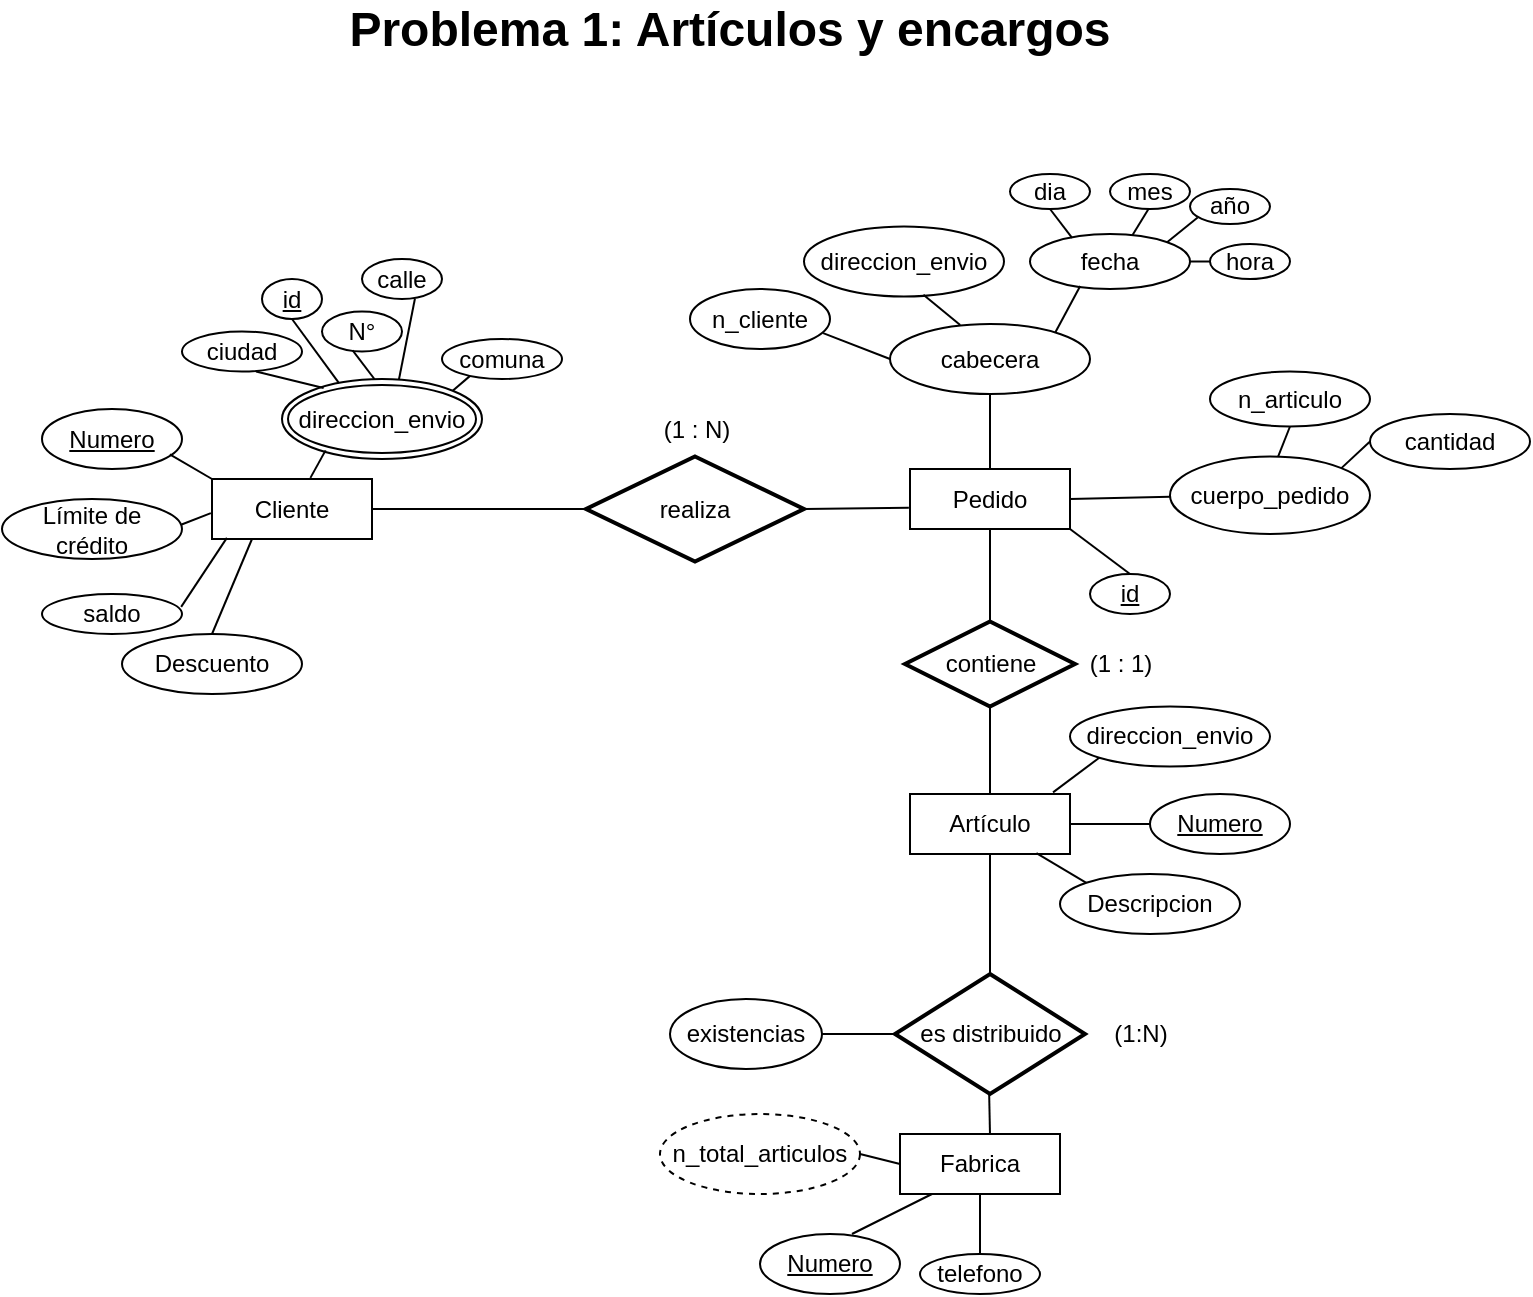 <mxfile version="26.2.14">
  <diagram name="Página-1" id="5zvCUDVExmnDYqEcgGTV">
    <mxGraphModel dx="731" dy="801" grid="1" gridSize="10" guides="1" tooltips="1" connect="1" arrows="1" fold="1" page="1" pageScale="1" pageWidth="827" pageHeight="1169" math="0" shadow="0">
      <root>
        <mxCell id="0" />
        <mxCell id="1" parent="0" />
        <mxCell id="52nS1y-p0WzkzDX7R_8c-1" value="Cliente" style="rounded=0;whiteSpace=wrap;html=1;" vertex="1" parent="1">
          <mxGeometry x="155" y="272.5" width="80" height="30" as="geometry" />
        </mxCell>
        <mxCell id="52nS1y-p0WzkzDX7R_8c-2" value="&lt;u&gt;Numero&lt;/u&gt;" style="ellipse;whiteSpace=wrap;html=1;" vertex="1" parent="1">
          <mxGeometry x="70" y="237.5" width="70" height="30" as="geometry" />
        </mxCell>
        <mxCell id="52nS1y-p0WzkzDX7R_8c-4" value="saldo" style="ellipse;whiteSpace=wrap;html=1;" vertex="1" parent="1">
          <mxGeometry x="70" y="330" width="70" height="20" as="geometry" />
        </mxCell>
        <mxCell id="52nS1y-p0WzkzDX7R_8c-6" value="Límite de crédito" style="ellipse;whiteSpace=wrap;html=1;" vertex="1" parent="1">
          <mxGeometry x="50" y="282.5" width="90" height="30" as="geometry" />
        </mxCell>
        <mxCell id="52nS1y-p0WzkzDX7R_8c-7" value="Descuento" style="ellipse;whiteSpace=wrap;html=1;" vertex="1" parent="1">
          <mxGeometry x="110" y="350" width="90" height="30" as="geometry" />
        </mxCell>
        <mxCell id="52nS1y-p0WzkzDX7R_8c-8" value="Artículo" style="rounded=0;whiteSpace=wrap;html=1;" vertex="1" parent="1">
          <mxGeometry x="504" y="430" width="80" height="30" as="geometry" />
        </mxCell>
        <mxCell id="52nS1y-p0WzkzDX7R_8c-9" value="&lt;u&gt;Numero&lt;/u&gt;" style="ellipse;whiteSpace=wrap;html=1;" vertex="1" parent="1">
          <mxGeometry x="624" y="430" width="70" height="30" as="geometry" />
        </mxCell>
        <mxCell id="52nS1y-p0WzkzDX7R_8c-10" value="direccion_envio" style="ellipse;whiteSpace=wrap;html=1;" vertex="1" parent="1">
          <mxGeometry x="584" y="386.25" width="100" height="30" as="geometry" />
        </mxCell>
        <mxCell id="52nS1y-p0WzkzDX7R_8c-12" value="Descripcion" style="ellipse;whiteSpace=wrap;html=1;" vertex="1" parent="1">
          <mxGeometry x="579" y="470" width="90" height="30" as="geometry" />
        </mxCell>
        <mxCell id="52nS1y-p0WzkzDX7R_8c-14" value="Pedido" style="rounded=0;whiteSpace=wrap;html=1;" vertex="1" parent="1">
          <mxGeometry x="504" y="267.5" width="80" height="30" as="geometry" />
        </mxCell>
        <mxCell id="52nS1y-p0WzkzDX7R_8c-15" value="n_cliente" style="ellipse;whiteSpace=wrap;html=1;" vertex="1" parent="1">
          <mxGeometry x="394" y="177.5" width="70" height="30" as="geometry" />
        </mxCell>
        <mxCell id="52nS1y-p0WzkzDX7R_8c-20" value="&lt;u&gt;id&lt;/u&gt;" style="ellipse;whiteSpace=wrap;html=1;" vertex="1" parent="1">
          <mxGeometry x="180" y="172.5" width="30" height="20" as="geometry" />
        </mxCell>
        <mxCell id="52nS1y-p0WzkzDX7R_8c-21" value="N°" style="ellipse;whiteSpace=wrap;html=1;" vertex="1" parent="1">
          <mxGeometry x="210" y="188.75" width="40" height="20" as="geometry" />
        </mxCell>
        <mxCell id="52nS1y-p0WzkzDX7R_8c-22" value="calle" style="ellipse;whiteSpace=wrap;html=1;" vertex="1" parent="1">
          <mxGeometry x="230" y="162.5" width="40" height="20" as="geometry" />
        </mxCell>
        <mxCell id="52nS1y-p0WzkzDX7R_8c-23" value="comuna" style="ellipse;whiteSpace=wrap;html=1;" vertex="1" parent="1">
          <mxGeometry x="270" y="202.5" width="60" height="20" as="geometry" />
        </mxCell>
        <mxCell id="52nS1y-p0WzkzDX7R_8c-24" value="ciudad" style="ellipse;whiteSpace=wrap;html=1;" vertex="1" parent="1">
          <mxGeometry x="140" y="198.75" width="60" height="20" as="geometry" />
        </mxCell>
        <mxCell id="52nS1y-p0WzkzDX7R_8c-33" value="direccion_envio" style="ellipse;shape=doubleEllipse;margin=3;whiteSpace=wrap;html=1;align=center;" vertex="1" parent="1">
          <mxGeometry x="190" y="222.5" width="100" height="40" as="geometry" />
        </mxCell>
        <mxCell id="52nS1y-p0WzkzDX7R_8c-35" value="Fabrica" style="rounded=0;whiteSpace=wrap;html=1;" vertex="1" parent="1">
          <mxGeometry x="499" y="600" width="80" height="30" as="geometry" />
        </mxCell>
        <mxCell id="52nS1y-p0WzkzDX7R_8c-37" value="es distribuido" style="strokeWidth=2;html=1;shape=mxgraph.flowchart.decision;whiteSpace=wrap;" vertex="1" parent="1">
          <mxGeometry x="496.5" y="520" width="95" height="60" as="geometry" />
        </mxCell>
        <mxCell id="52nS1y-p0WzkzDX7R_8c-38" value="(1:N)" style="text;html=1;align=center;verticalAlign=middle;resizable=0;points=[];autosize=1;strokeColor=none;fillColor=none;" vertex="1" parent="1">
          <mxGeometry x="594" y="535" width="50" height="30" as="geometry" />
        </mxCell>
        <mxCell id="52nS1y-p0WzkzDX7R_8c-42" value="direccion_envio" style="ellipse;whiteSpace=wrap;html=1;" vertex="1" parent="1">
          <mxGeometry x="451" y="146.25" width="100" height="35" as="geometry" />
        </mxCell>
        <mxCell id="52nS1y-p0WzkzDX7R_8c-44" value="n_articulo" style="ellipse;whiteSpace=wrap;html=1;" vertex="1" parent="1">
          <mxGeometry x="654" y="218.75" width="80" height="27.5" as="geometry" />
        </mxCell>
        <mxCell id="52nS1y-p0WzkzDX7R_8c-45" value="cantidad" style="ellipse;whiteSpace=wrap;html=1;" vertex="1" parent="1">
          <mxGeometry x="734" y="240" width="80" height="27.5" as="geometry" />
        </mxCell>
        <mxCell id="52nS1y-p0WzkzDX7R_8c-46" value="&lt;u&gt;id&lt;/u&gt;" style="ellipse;whiteSpace=wrap;html=1;" vertex="1" parent="1">
          <mxGeometry x="594" y="320" width="40" height="20" as="geometry" />
        </mxCell>
        <mxCell id="52nS1y-p0WzkzDX7R_8c-50" value="&lt;u&gt;Numero&lt;/u&gt;" style="ellipse;whiteSpace=wrap;html=1;" vertex="1" parent="1">
          <mxGeometry x="429" y="650" width="70" height="30" as="geometry" />
        </mxCell>
        <mxCell id="52nS1y-p0WzkzDX7R_8c-51" value="telefono" style="ellipse;whiteSpace=wrap;html=1;" vertex="1" parent="1">
          <mxGeometry x="509" y="660" width="60" height="20" as="geometry" />
        </mxCell>
        <mxCell id="52nS1y-p0WzkzDX7R_8c-52" value="cabecera" style="ellipse;whiteSpace=wrap;html=1;" vertex="1" parent="1">
          <mxGeometry x="494" y="195" width="100" height="35" as="geometry" />
        </mxCell>
        <mxCell id="52nS1y-p0WzkzDX7R_8c-54" value="fecha" style="ellipse;whiteSpace=wrap;html=1;" vertex="1" parent="1">
          <mxGeometry x="564" y="150" width="80" height="27.5" as="geometry" />
        </mxCell>
        <mxCell id="52nS1y-p0WzkzDX7R_8c-55" value="cuerpo_pedido" style="ellipse;whiteSpace=wrap;html=1;" vertex="1" parent="1">
          <mxGeometry x="634" y="261.25" width="100" height="38.75" as="geometry" />
        </mxCell>
        <mxCell id="52nS1y-p0WzkzDX7R_8c-56" style="edgeStyle=orthogonalEdgeStyle;rounded=0;orthogonalLoop=1;jettySize=auto;html=1;exitX=0.5;exitY=1;exitDx=0;exitDy=0;" edge="1" parent="1" source="52nS1y-p0WzkzDX7R_8c-46" target="52nS1y-p0WzkzDX7R_8c-46">
          <mxGeometry relative="1" as="geometry" />
        </mxCell>
        <mxCell id="52nS1y-p0WzkzDX7R_8c-57" value="dia" style="ellipse;whiteSpace=wrap;html=1;" vertex="1" parent="1">
          <mxGeometry x="554" y="120" width="40" height="17.5" as="geometry" />
        </mxCell>
        <mxCell id="52nS1y-p0WzkzDX7R_8c-58" value="mes" style="ellipse;whiteSpace=wrap;html=1;" vertex="1" parent="1">
          <mxGeometry x="604" y="120" width="40" height="17.5" as="geometry" />
        </mxCell>
        <mxCell id="52nS1y-p0WzkzDX7R_8c-59" value="año" style="ellipse;whiteSpace=wrap;html=1;" vertex="1" parent="1">
          <mxGeometry x="644" y="127.5" width="40" height="17.5" as="geometry" />
        </mxCell>
        <mxCell id="52nS1y-p0WzkzDX7R_8c-60" value="hora" style="ellipse;whiteSpace=wrap;html=1;" vertex="1" parent="1">
          <mxGeometry x="654" y="155" width="40" height="17.5" as="geometry" />
        </mxCell>
        <mxCell id="52nS1y-p0WzkzDX7R_8c-61" value="n_total_articulos" style="ellipse;whiteSpace=wrap;html=1;align=center;dashed=1;" vertex="1" parent="1">
          <mxGeometry x="379" y="590" width="100" height="40" as="geometry" />
        </mxCell>
        <mxCell id="52nS1y-p0WzkzDX7R_8c-67" value="" style="endArrow=none;html=1;rounded=0;exitX=1;exitY=0.5;exitDx=0;exitDy=0;entryX=0;entryY=0.5;entryDx=0;entryDy=0;entryPerimeter=0;" edge="1" parent="1" source="52nS1y-p0WzkzDX7R_8c-1" target="52nS1y-p0WzkzDX7R_8c-68">
          <mxGeometry relative="1" as="geometry">
            <mxPoint x="650" y="270" as="sourcePoint" />
            <mxPoint x="810" y="270" as="targetPoint" />
          </mxGeometry>
        </mxCell>
        <mxCell id="52nS1y-p0WzkzDX7R_8c-68" value="realiza" style="strokeWidth=2;html=1;shape=mxgraph.flowchart.decision;whiteSpace=wrap;" vertex="1" parent="1">
          <mxGeometry x="342" y="261.25" width="109" height="52.5" as="geometry" />
        </mxCell>
        <mxCell id="52nS1y-p0WzkzDX7R_8c-70" value="" style="endArrow=none;html=1;rounded=0;exitX=1;exitY=0.5;exitDx=0;exitDy=0;exitPerimeter=0;entryX=-0.007;entryY=0.647;entryDx=0;entryDy=0;entryPerimeter=0;" edge="1" parent="1" source="52nS1y-p0WzkzDX7R_8c-68" target="52nS1y-p0WzkzDX7R_8c-14">
          <mxGeometry relative="1" as="geometry">
            <mxPoint x="457" y="287.26" as="sourcePoint" />
            <mxPoint x="504" y="290" as="targetPoint" />
          </mxGeometry>
        </mxCell>
        <mxCell id="52nS1y-p0WzkzDX7R_8c-71" value="" style="endArrow=none;html=1;rounded=0;exitX=0.913;exitY=0.755;exitDx=0;exitDy=0;entryX=0;entryY=0;entryDx=0;entryDy=0;exitPerimeter=0;" edge="1" parent="1" source="52nS1y-p0WzkzDX7R_8c-2" target="52nS1y-p0WzkzDX7R_8c-1">
          <mxGeometry relative="1" as="geometry">
            <mxPoint x="245" y="298" as="sourcePoint" />
            <mxPoint x="352" y="298" as="targetPoint" />
          </mxGeometry>
        </mxCell>
        <mxCell id="52nS1y-p0WzkzDX7R_8c-72" value="" style="endArrow=none;html=1;rounded=0;exitX=0.998;exitY=0.425;exitDx=0;exitDy=0;entryX=-0.007;entryY=0.569;entryDx=0;entryDy=0;exitPerimeter=0;entryPerimeter=0;" edge="1" parent="1" source="52nS1y-p0WzkzDX7R_8c-6" target="52nS1y-p0WzkzDX7R_8c-1">
          <mxGeometry relative="1" as="geometry">
            <mxPoint x="144" y="270" as="sourcePoint" />
            <mxPoint x="165" y="283" as="targetPoint" />
          </mxGeometry>
        </mxCell>
        <mxCell id="52nS1y-p0WzkzDX7R_8c-73" value="" style="endArrow=none;html=1;rounded=0;exitX=0.994;exitY=0.321;exitDx=0;exitDy=0;entryX=0.093;entryY=0.982;entryDx=0;entryDy=0;exitPerimeter=0;entryPerimeter=0;" edge="1" parent="1" source="52nS1y-p0WzkzDX7R_8c-4" target="52nS1y-p0WzkzDX7R_8c-1">
          <mxGeometry relative="1" as="geometry">
            <mxPoint x="150" y="305" as="sourcePoint" />
            <mxPoint x="164" y="300" as="targetPoint" />
          </mxGeometry>
        </mxCell>
        <mxCell id="52nS1y-p0WzkzDX7R_8c-74" value="" style="endArrow=none;html=1;rounded=0;exitX=0.218;exitY=0.892;exitDx=0;exitDy=0;entryX=0.615;entryY=-0.019;entryDx=0;entryDy=0;exitPerimeter=0;entryPerimeter=0;" edge="1" parent="1" source="52nS1y-p0WzkzDX7R_8c-33" target="52nS1y-p0WzkzDX7R_8c-1">
          <mxGeometry relative="1" as="geometry">
            <mxPoint x="144" y="270" as="sourcePoint" />
            <mxPoint x="165" y="283" as="targetPoint" />
          </mxGeometry>
        </mxCell>
        <mxCell id="52nS1y-p0WzkzDX7R_8c-75" value="" style="endArrow=none;html=1;rounded=0;entryX=0.208;entryY=0.113;entryDx=0;entryDy=0;entryPerimeter=0;exitX=0.556;exitY=1.006;exitDx=0;exitDy=0;exitPerimeter=0;" edge="1" parent="1" target="52nS1y-p0WzkzDX7R_8c-33">
          <mxGeometry relative="1" as="geometry">
            <mxPoint x="177.03" y="218.75" as="sourcePoint" />
            <mxPoint x="212.97" y="227.78" as="targetPoint" />
          </mxGeometry>
        </mxCell>
        <mxCell id="52nS1y-p0WzkzDX7R_8c-76" value="" style="endArrow=none;html=1;rounded=0;exitX=0.383;exitY=0.97;exitDx=0;exitDy=0;entryX=0.462;entryY=0;entryDx=0;entryDy=0;exitPerimeter=0;entryPerimeter=0;" edge="1" parent="1" source="52nS1y-p0WzkzDX7R_8c-21" target="52nS1y-p0WzkzDX7R_8c-33">
          <mxGeometry relative="1" as="geometry">
            <mxPoint x="232" y="278" as="sourcePoint" />
            <mxPoint x="224" y="292" as="targetPoint" />
          </mxGeometry>
        </mxCell>
        <mxCell id="52nS1y-p0WzkzDX7R_8c-77" value="" style="endArrow=none;html=1;rounded=0;exitX=0.5;exitY=1;exitDx=0;exitDy=0;entryX=0.285;entryY=0.051;entryDx=0;entryDy=0;entryPerimeter=0;" edge="1" parent="1" source="52nS1y-p0WzkzDX7R_8c-20" target="52nS1y-p0WzkzDX7R_8c-33">
          <mxGeometry relative="1" as="geometry">
            <mxPoint x="245" y="222" as="sourcePoint" />
            <mxPoint x="246" y="233" as="targetPoint" />
          </mxGeometry>
        </mxCell>
        <mxCell id="52nS1y-p0WzkzDX7R_8c-78" value="" style="endArrow=none;html=1;rounded=0;exitX=0.662;exitY=0.986;exitDx=0;exitDy=0;exitPerimeter=0;entryX=0.585;entryY=0.003;entryDx=0;entryDy=0;entryPerimeter=0;" edge="1" parent="1" source="52nS1y-p0WzkzDX7R_8c-22" target="52nS1y-p0WzkzDX7R_8c-33">
          <mxGeometry relative="1" as="geometry">
            <mxPoint x="235" y="212" as="sourcePoint" />
            <mxPoint x="250" y="220" as="targetPoint" />
          </mxGeometry>
        </mxCell>
        <mxCell id="52nS1y-p0WzkzDX7R_8c-79" value="" style="endArrow=none;html=1;rounded=0;exitX=0.234;exitY=0.922;exitDx=0;exitDy=0;entryX=1;entryY=0;entryDx=0;entryDy=0;exitPerimeter=0;" edge="1" parent="1" source="52nS1y-p0WzkzDX7R_8c-23" target="52nS1y-p0WzkzDX7R_8c-33">
          <mxGeometry relative="1" as="geometry">
            <mxPoint x="245" y="222" as="sourcePoint" />
            <mxPoint x="246" y="233" as="targetPoint" />
          </mxGeometry>
        </mxCell>
        <mxCell id="52nS1y-p0WzkzDX7R_8c-81" value="" style="endArrow=none;html=1;rounded=0;exitX=0.5;exitY=0;exitDx=0;exitDy=0;entryX=0.5;entryY=1;entryDx=0;entryDy=0;" edge="1" parent="1" source="52nS1y-p0WzkzDX7R_8c-14" target="52nS1y-p0WzkzDX7R_8c-52">
          <mxGeometry width="50" height="50" relative="1" as="geometry">
            <mxPoint x="570" y="250" as="sourcePoint" />
            <mxPoint x="620" y="200" as="targetPoint" />
          </mxGeometry>
        </mxCell>
        <mxCell id="52nS1y-p0WzkzDX7R_8c-82" value="" style="endArrow=none;html=1;rounded=0;exitX=0;exitY=0.5;exitDx=0;exitDy=0;entryX=0.951;entryY=0.735;entryDx=0;entryDy=0;entryPerimeter=0;" edge="1" parent="1" source="52nS1y-p0WzkzDX7R_8c-52" target="52nS1y-p0WzkzDX7R_8c-15">
          <mxGeometry width="50" height="50" relative="1" as="geometry">
            <mxPoint x="614" y="278" as="sourcePoint" />
            <mxPoint x="554" y="240" as="targetPoint" />
          </mxGeometry>
        </mxCell>
        <mxCell id="52nS1y-p0WzkzDX7R_8c-83" value="" style="endArrow=none;html=1;rounded=0;exitX=0.351;exitY=0.015;exitDx=0;exitDy=0;entryX=0.597;entryY=0.976;entryDx=0;entryDy=0;entryPerimeter=0;exitPerimeter=0;" edge="1" parent="1" source="52nS1y-p0WzkzDX7R_8c-52" target="52nS1y-p0WzkzDX7R_8c-42">
          <mxGeometry width="50" height="50" relative="1" as="geometry">
            <mxPoint x="504" y="223" as="sourcePoint" />
            <mxPoint x="471" y="210" as="targetPoint" />
          </mxGeometry>
        </mxCell>
        <mxCell id="52nS1y-p0WzkzDX7R_8c-84" value="" style="endArrow=none;html=1;rounded=0;exitX=0.827;exitY=0.119;exitDx=0;exitDy=0;exitPerimeter=0;entryX=0.314;entryY=0.944;entryDx=0;entryDy=0;entryPerimeter=0;" edge="1" parent="1" source="52nS1y-p0WzkzDX7R_8c-52" target="52nS1y-p0WzkzDX7R_8c-54">
          <mxGeometry width="50" height="50" relative="1" as="geometry">
            <mxPoint x="538" y="207" as="sourcePoint" />
            <mxPoint x="590" y="180" as="targetPoint" />
          </mxGeometry>
        </mxCell>
        <mxCell id="52nS1y-p0WzkzDX7R_8c-85" value="" style="endArrow=none;html=1;rounded=0;exitX=0.263;exitY=0.071;exitDx=0;exitDy=0;exitPerimeter=0;entryX=0.5;entryY=1;entryDx=0;entryDy=0;" edge="1" parent="1" source="52nS1y-p0WzkzDX7R_8c-54" target="52nS1y-p0WzkzDX7R_8c-57">
          <mxGeometry width="50" height="50" relative="1" as="geometry">
            <mxPoint x="587" y="209" as="sourcePoint" />
            <mxPoint x="599" y="186" as="targetPoint" />
          </mxGeometry>
        </mxCell>
        <mxCell id="52nS1y-p0WzkzDX7R_8c-86" value="" style="endArrow=none;html=1;rounded=0;exitX=0.641;exitY=0.019;exitDx=0;exitDy=0;exitPerimeter=0;entryX=0.256;entryY=0.938;entryDx=0;entryDy=0;entryPerimeter=0;" edge="1" parent="1" source="52nS1y-p0WzkzDX7R_8c-54">
          <mxGeometry width="50" height="50" relative="1" as="geometry">
            <mxPoint x="604" y="163.08" as="sourcePoint" />
            <mxPoint x="623.24" y="137.495" as="targetPoint" />
          </mxGeometry>
        </mxCell>
        <mxCell id="52nS1y-p0WzkzDX7R_8c-87" value="" style="endArrow=none;html=1;rounded=0;exitX=1;exitY=0;exitDx=0;exitDy=0;entryX=0.096;entryY=0.816;entryDx=0;entryDy=0;entryPerimeter=0;" edge="1" parent="1" source="52nS1y-p0WzkzDX7R_8c-54" target="52nS1y-p0WzkzDX7R_8c-59">
          <mxGeometry width="50" height="50" relative="1" as="geometry">
            <mxPoint x="625" y="161" as="sourcePoint" />
            <mxPoint x="633.24" y="147.495" as="targetPoint" />
          </mxGeometry>
        </mxCell>
        <mxCell id="52nS1y-p0WzkzDX7R_8c-89" value="" style="endArrow=none;html=1;rounded=0;exitX=1;exitY=0.5;exitDx=0;exitDy=0;entryX=0;entryY=0.5;entryDx=0;entryDy=0;" edge="1" parent="1" source="52nS1y-p0WzkzDX7R_8c-54" target="52nS1y-p0WzkzDX7R_8c-60">
          <mxGeometry width="50" height="50" relative="1" as="geometry">
            <mxPoint x="642" y="164" as="sourcePoint" />
            <mxPoint x="658" y="152" as="targetPoint" />
          </mxGeometry>
        </mxCell>
        <mxCell id="52nS1y-p0WzkzDX7R_8c-90" value="" style="endArrow=none;html=1;rounded=0;exitX=1;exitY=0.5;exitDx=0;exitDy=0;" edge="1" parent="1" source="52nS1y-p0WzkzDX7R_8c-14" target="52nS1y-p0WzkzDX7R_8c-55">
          <mxGeometry width="50" height="50" relative="1" as="geometry">
            <mxPoint x="554" y="278" as="sourcePoint" />
            <mxPoint x="554" y="240" as="targetPoint" />
          </mxGeometry>
        </mxCell>
        <mxCell id="52nS1y-p0WzkzDX7R_8c-91" value="" style="endArrow=none;html=1;rounded=0;exitX=0.541;exitY=-0.001;exitDx=0;exitDy=0;entryX=0.5;entryY=1;entryDx=0;entryDy=0;exitPerimeter=0;" edge="1" parent="1" source="52nS1y-p0WzkzDX7R_8c-55" target="52nS1y-p0WzkzDX7R_8c-44">
          <mxGeometry width="50" height="50" relative="1" as="geometry">
            <mxPoint x="594" y="293" as="sourcePoint" />
            <mxPoint x="644" y="291" as="targetPoint" />
          </mxGeometry>
        </mxCell>
        <mxCell id="52nS1y-p0WzkzDX7R_8c-92" value="" style="endArrow=none;html=1;rounded=0;exitX=1;exitY=0;exitDx=0;exitDy=0;entryX=0;entryY=0.5;entryDx=0;entryDy=0;" edge="1" parent="1" source="52nS1y-p0WzkzDX7R_8c-55" target="52nS1y-p0WzkzDX7R_8c-45">
          <mxGeometry width="50" height="50" relative="1" as="geometry">
            <mxPoint x="698" y="271" as="sourcePoint" />
            <mxPoint x="704" y="256" as="targetPoint" />
          </mxGeometry>
        </mxCell>
        <mxCell id="52nS1y-p0WzkzDX7R_8c-93" value="" style="endArrow=none;html=1;rounded=0;exitX=1;exitY=1;exitDx=0;exitDy=0;entryX=0.5;entryY=0;entryDx=0;entryDy=0;" edge="1" parent="1" source="52nS1y-p0WzkzDX7R_8c-14" target="52nS1y-p0WzkzDX7R_8c-46">
          <mxGeometry width="50" height="50" relative="1" as="geometry">
            <mxPoint x="594" y="293" as="sourcePoint" />
            <mxPoint x="644" y="291" as="targetPoint" />
          </mxGeometry>
        </mxCell>
        <mxCell id="52nS1y-p0WzkzDX7R_8c-95" value="contiene" style="strokeWidth=2;html=1;shape=mxgraph.flowchart.decision;whiteSpace=wrap;" vertex="1" parent="1">
          <mxGeometry x="501.5" y="343.75" width="85" height="42.5" as="geometry" />
        </mxCell>
        <mxCell id="52nS1y-p0WzkzDX7R_8c-96" value="" style="endArrow=none;html=1;rounded=0;exitX=0.5;exitY=0;exitDx=0;exitDy=0;entryX=0.25;entryY=1;entryDx=0;entryDy=0;" edge="1" parent="1" source="52nS1y-p0WzkzDX7R_8c-7" target="52nS1y-p0WzkzDX7R_8c-1">
          <mxGeometry relative="1" as="geometry">
            <mxPoint x="150" y="346" as="sourcePoint" />
            <mxPoint x="172" y="312" as="targetPoint" />
          </mxGeometry>
        </mxCell>
        <mxCell id="52nS1y-p0WzkzDX7R_8c-97" value="" style="endArrow=none;html=1;rounded=0;exitX=0.5;exitY=0;exitDx=0;exitDy=0;entryX=0.5;entryY=1;entryDx=0;entryDy=0;exitPerimeter=0;" edge="1" parent="1" source="52nS1y-p0WzkzDX7R_8c-95" target="52nS1y-p0WzkzDX7R_8c-14">
          <mxGeometry relative="1" as="geometry">
            <mxPoint x="165" y="360" as="sourcePoint" />
            <mxPoint x="185" y="313" as="targetPoint" />
          </mxGeometry>
        </mxCell>
        <mxCell id="52nS1y-p0WzkzDX7R_8c-98" value="" style="endArrow=none;html=1;rounded=0;exitX=0.5;exitY=0;exitDx=0;exitDy=0;entryX=0.5;entryY=1;entryDx=0;entryDy=0;entryPerimeter=0;" edge="1" parent="1" source="52nS1y-p0WzkzDX7R_8c-8" target="52nS1y-p0WzkzDX7R_8c-95">
          <mxGeometry relative="1" as="geometry">
            <mxPoint x="554" y="354" as="sourcePoint" />
            <mxPoint x="554" y="308" as="targetPoint" />
          </mxGeometry>
        </mxCell>
        <mxCell id="52nS1y-p0WzkzDX7R_8c-99" value="" style="endArrow=none;html=1;rounded=0;exitX=0.79;exitY=0.987;exitDx=0;exitDy=0;exitPerimeter=0;entryX=0;entryY=0;entryDx=0;entryDy=0;" edge="1" parent="1" source="52nS1y-p0WzkzDX7R_8c-8" target="52nS1y-p0WzkzDX7R_8c-12">
          <mxGeometry width="50" height="50" relative="1" as="geometry">
            <mxPoint x="680" y="530" as="sourcePoint" />
            <mxPoint x="730" y="480" as="targetPoint" />
          </mxGeometry>
        </mxCell>
        <mxCell id="52nS1y-p0WzkzDX7R_8c-100" value="" style="endArrow=none;html=1;rounded=0;exitX=1;exitY=0.5;exitDx=0;exitDy=0;entryX=0;entryY=0.5;entryDx=0;entryDy=0;" edge="1" parent="1" source="52nS1y-p0WzkzDX7R_8c-8" target="52nS1y-p0WzkzDX7R_8c-9">
          <mxGeometry width="50" height="50" relative="1" as="geometry">
            <mxPoint x="578" y="471" as="sourcePoint" />
            <mxPoint x="602" y="484" as="targetPoint" />
          </mxGeometry>
        </mxCell>
        <mxCell id="52nS1y-p0WzkzDX7R_8c-101" value="" style="endArrow=none;html=1;rounded=0;exitX=0.894;exitY=-0.027;exitDx=0;exitDy=0;entryX=0;entryY=1;entryDx=0;entryDy=0;exitPerimeter=0;" edge="1" parent="1" source="52nS1y-p0WzkzDX7R_8c-8" target="52nS1y-p0WzkzDX7R_8c-10">
          <mxGeometry width="50" height="50" relative="1" as="geometry">
            <mxPoint x="594" y="455" as="sourcePoint" />
            <mxPoint x="634" y="455" as="targetPoint" />
          </mxGeometry>
        </mxCell>
        <mxCell id="52nS1y-p0WzkzDX7R_8c-102" value="" style="endArrow=none;html=1;rounded=0;exitX=0.5;exitY=0;exitDx=0;exitDy=0;entryX=0.5;entryY=1;entryDx=0;entryDy=0;exitPerimeter=0;" edge="1" parent="1" source="52nS1y-p0WzkzDX7R_8c-37" target="52nS1y-p0WzkzDX7R_8c-8">
          <mxGeometry relative="1" as="geometry">
            <mxPoint x="554" y="440" as="sourcePoint" />
            <mxPoint x="554" y="396" as="targetPoint" />
          </mxGeometry>
        </mxCell>
        <mxCell id="52nS1y-p0WzkzDX7R_8c-103" value="existencias" style="ellipse;whiteSpace=wrap;html=1;" vertex="1" parent="1">
          <mxGeometry x="384" y="532.5" width="76" height="35" as="geometry" />
        </mxCell>
        <mxCell id="52nS1y-p0WzkzDX7R_8c-104" value="" style="endArrow=none;html=1;rounded=0;exitX=0;exitY=0.5;exitDx=0;exitDy=0;entryX=1;entryY=0.5;entryDx=0;entryDy=0;exitPerimeter=0;" edge="1" parent="1" source="52nS1y-p0WzkzDX7R_8c-37" target="52nS1y-p0WzkzDX7R_8c-103">
          <mxGeometry relative="1" as="geometry">
            <mxPoint x="554" y="530" as="sourcePoint" />
            <mxPoint x="554" y="470" as="targetPoint" />
          </mxGeometry>
        </mxCell>
        <mxCell id="52nS1y-p0WzkzDX7R_8c-105" value="" style="endArrow=none;html=1;rounded=0;exitX=0;exitY=0.5;exitDx=0;exitDy=0;entryX=1;entryY=0.5;entryDx=0;entryDy=0;" edge="1" parent="1" source="52nS1y-p0WzkzDX7R_8c-35" target="52nS1y-p0WzkzDX7R_8c-61">
          <mxGeometry relative="1" as="geometry">
            <mxPoint x="502" y="520" as="sourcePoint" />
            <mxPoint x="465" y="520" as="targetPoint" />
          </mxGeometry>
        </mxCell>
        <mxCell id="52nS1y-p0WzkzDX7R_8c-106" value="" style="endArrow=none;html=1;rounded=0;entryX=0.5;entryY=1;entryDx=0;entryDy=0;" edge="1" parent="1">
          <mxGeometry relative="1" as="geometry">
            <mxPoint x="544" y="600" as="sourcePoint" />
            <mxPoint x="543.58" y="580" as="targetPoint" />
          </mxGeometry>
        </mxCell>
        <mxCell id="52nS1y-p0WzkzDX7R_8c-107" value="" style="endArrow=none;html=1;rounded=0;entryX=0.657;entryY=0;entryDx=0;entryDy=0;entryPerimeter=0;" edge="1" parent="1" target="52nS1y-p0WzkzDX7R_8c-50">
          <mxGeometry relative="1" as="geometry">
            <mxPoint x="515" y="630" as="sourcePoint" />
            <mxPoint x="548.58" y="550" as="targetPoint" />
          </mxGeometry>
        </mxCell>
        <mxCell id="52nS1y-p0WzkzDX7R_8c-108" value="" style="endArrow=none;html=1;rounded=0;entryX=0.5;entryY=0;entryDx=0;entryDy=0;exitX=0.5;exitY=1;exitDx=0;exitDy=0;" edge="1" parent="1" source="52nS1y-p0WzkzDX7R_8c-35" target="52nS1y-p0WzkzDX7R_8c-51">
          <mxGeometry relative="1" as="geometry">
            <mxPoint x="525" y="640" as="sourcePoint" />
            <mxPoint x="485" y="660" as="targetPoint" />
          </mxGeometry>
        </mxCell>
        <mxCell id="52nS1y-p0WzkzDX7R_8c-109" value="(1 : 1)" style="text;html=1;align=center;verticalAlign=middle;resizable=0;points=[];autosize=1;strokeColor=none;fillColor=none;" vertex="1" parent="1">
          <mxGeometry x="584" y="350" width="50" height="30" as="geometry" />
        </mxCell>
        <mxCell id="52nS1y-p0WzkzDX7R_8c-110" value="(1 : N)" style="text;html=1;align=center;verticalAlign=middle;resizable=0;points=[];autosize=1;strokeColor=none;fillColor=none;" vertex="1" parent="1">
          <mxGeometry x="366.5" y="232.5" width="60" height="30" as="geometry" />
        </mxCell>
        <mxCell id="52nS1y-p0WzkzDX7R_8c-111" value="&lt;b&gt;&lt;font style=&quot;font-size: 24px;&quot;&gt;Problema 1: Artículos y encargos&lt;/font&gt;&lt;/b&gt;&lt;div&gt;&lt;br&gt;&lt;/div&gt;" style="text;html=1;align=center;verticalAlign=middle;whiteSpace=wrap;rounded=0;" vertex="1" parent="1">
          <mxGeometry x="221" y="40" width="386" height="30" as="geometry" />
        </mxCell>
      </root>
    </mxGraphModel>
  </diagram>
</mxfile>
